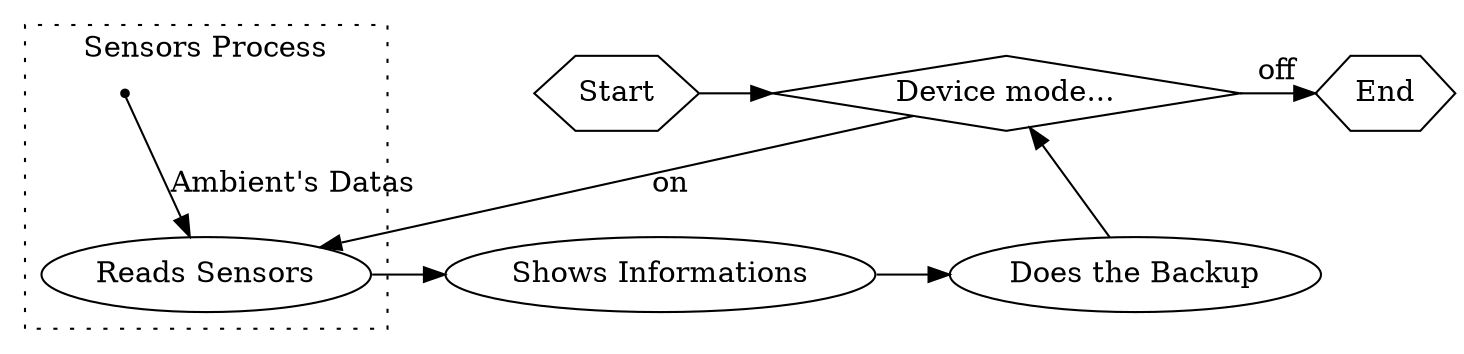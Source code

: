 digraph G {
   //graph[dpi=300];
   graph[dpi=200];
   compound=true;
   newrank=true;

   end          [label="End",               shape="hexagon"];
   start        [label="Start",             shape="hexagon"];
   mode         [label="Device mode...",    shape="diamond"];
   show_info    [label="Shows Informations"];
   backup       [label="Does the Backup"];

	subgraph cluster_2 {
		label = "Sensors Process"; style="dotted";

      read_sensors [label="Reads Sensors"];

      a [shape="point"]; a -> read_sensors [label="Ambient's Datas"];

      #passive        [label="Passive Sensors",   shape="invhouse"];
      #capture_lasers [label="Gets Lasers Image", shape="invhouse"];
      #gap            [label="Gets the Gap Length Between Two Dots", shape="invhouse"];
      #get_distance   [label="Calcules the Distance", shape="invhouse"];

      #capture_lasers -> gap -> get_distance -> read_sensors;
      #passive -> read_sensors;

      #{rank="same"; capture_lasers; passive;}
      #{rank="same"; read_sensors; get_distance;}
	}

   start-> mode;
   mode -> read_sensors [label="on"];
   mode -> end          [label="off"];

   read_sensors -> show_info -> backup -> mode;

   // Ranks (usar o newrank)
   {rank="same"; read_sensors; show_info; backup;}

   {rank="same"; start; mode; end}
}
